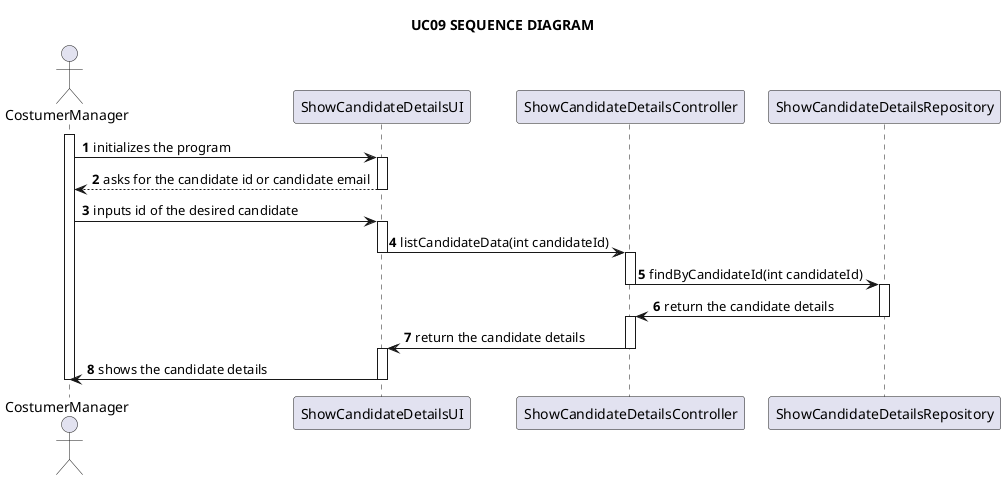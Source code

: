 @startuml

title UC09 SEQUENCE DIAGRAM

autonumber

actor CostumerManager as cm
participant ShowCandidateDetailsUI as ui
participant ShowCandidateDetailsController as c
participant ShowCandidateDetailsRepository as repo

activate cm

cm -> ui: initializes the program
activate ui

ui --> cm : asks for the candidate id or candidate email
deactivate ui

cm -> ui : inputs id of the desired candidate
activate ui

ui -> c : listCandidateData(int candidateId)
deactivate ui
activate c

c -> repo : findByCandidateId(int candidateId)
deactivate c
activate repo

repo -> c: return the candidate details
deactivate repo
activate c

c -> ui: return the candidate details
deactivate c
activate ui

ui -> cm: shows the candidate details
deactivate ui
deactivate cm

@enduml